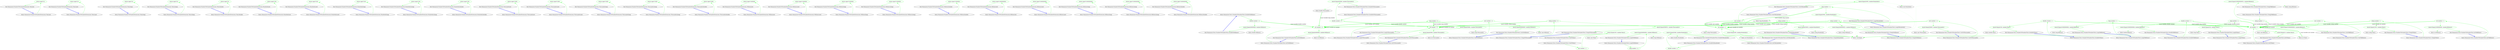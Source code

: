 digraph  {
d1 [label="return input*10;", span="18-18", cluster="Humanizer.NumberToNumberExtensions.Tens(int)", color=green, community=0];
d0 [label="Entry Humanizer.NumberToNumberExtensions.Tens(int)", span="16-16", cluster="Humanizer.NumberToNumberExtensions.Tens(int)"];
d2 [label="Exit Humanizer.NumberToNumberExtensions.Tens(int)", span="16-16", cluster="Humanizer.NumberToNumberExtensions.Tens(int)"];
d4 [label="return input*10;", span="26-26", cluster="Humanizer.NumberToNumberExtensions.Tens(uint)", color=green, community=0];
d3 [label="Entry Humanizer.NumberToNumberExtensions.Tens(uint)", span="24-24", cluster="Humanizer.NumberToNumberExtensions.Tens(uint)"];
d5 [label="Exit Humanizer.NumberToNumberExtensions.Tens(uint)", span="24-24", cluster="Humanizer.NumberToNumberExtensions.Tens(uint)"];
d7 [label="return input*10;", span="34-34", cluster="Humanizer.NumberToNumberExtensions.Tens(long)", color=green, community=0];
d6 [label="Entry Humanizer.NumberToNumberExtensions.Tens(long)", span="32-32", cluster="Humanizer.NumberToNumberExtensions.Tens(long)"];
d8 [label="Exit Humanizer.NumberToNumberExtensions.Tens(long)", span="32-32", cluster="Humanizer.NumberToNumberExtensions.Tens(long)"];
d10 [label="return input*10;", span="42-42", cluster="Humanizer.NumberToNumberExtensions.Tens(ulong)", color=green, community=0];
d9 [label="Entry Humanizer.NumberToNumberExtensions.Tens(ulong)", span="40-40", cluster="Humanizer.NumberToNumberExtensions.Tens(ulong)"];
d11 [label="Exit Humanizer.NumberToNumberExtensions.Tens(ulong)", span="40-40", cluster="Humanizer.NumberToNumberExtensions.Tens(ulong)"];
d13 [label="return input*10;", span="50-50", cluster="Humanizer.NumberToNumberExtensions.Tens(double)", color=green, community=0];
d12 [label="Entry Humanizer.NumberToNumberExtensions.Tens(double)", span="48-48", cluster="Humanizer.NumberToNumberExtensions.Tens(double)"];
d14 [label="Exit Humanizer.NumberToNumberExtensions.Tens(double)", span="48-48", cluster="Humanizer.NumberToNumberExtensions.Tens(double)"];
d16 [label="return input*100;", span="58-58", cluster="Humanizer.NumberToNumberExtensions.Hundreds(int)", color=green, community=0];
d15 [label="Entry Humanizer.NumberToNumberExtensions.Hundreds(int)", span="56-56", cluster="Humanizer.NumberToNumberExtensions.Hundreds(int)"];
d17 [label="Exit Humanizer.NumberToNumberExtensions.Hundreds(int)", span="56-56", cluster="Humanizer.NumberToNumberExtensions.Hundreds(int)"];
d19 [label="return input*100;", span="66-66", cluster="Humanizer.NumberToNumberExtensions.Hundreds(uint)", color=green, community=0];
d18 [label="Entry Humanizer.NumberToNumberExtensions.Hundreds(uint)", span="64-64", cluster="Humanizer.NumberToNumberExtensions.Hundreds(uint)"];
d20 [label="Exit Humanizer.NumberToNumberExtensions.Hundreds(uint)", span="64-64", cluster="Humanizer.NumberToNumberExtensions.Hundreds(uint)"];
d22 [label="return input*100;", span="74-74", cluster="Humanizer.NumberToNumberExtensions.Hundreds(long)", color=green, community=0];
d21 [label="Entry Humanizer.NumberToNumberExtensions.Hundreds(long)", span="72-72", cluster="Humanizer.NumberToNumberExtensions.Hundreds(long)"];
d23 [label="Exit Humanizer.NumberToNumberExtensions.Hundreds(long)", span="72-72", cluster="Humanizer.NumberToNumberExtensions.Hundreds(long)"];
d25 [label="return input*100;", span="82-82", cluster="Humanizer.NumberToNumberExtensions.Hundreds(ulong)", color=green, community=0];
d24 [label="Entry Humanizer.NumberToNumberExtensions.Hundreds(ulong)", span="80-80", cluster="Humanizer.NumberToNumberExtensions.Hundreds(ulong)"];
d26 [label="Exit Humanizer.NumberToNumberExtensions.Hundreds(ulong)", span="80-80", cluster="Humanizer.NumberToNumberExtensions.Hundreds(ulong)"];
d28 [label="return input*100;", span="90-90", cluster="Humanizer.NumberToNumberExtensions.Hundreds(double)", color=green, community=0];
d27 [label="Entry Humanizer.NumberToNumberExtensions.Hundreds(double)", span="88-88", cluster="Humanizer.NumberToNumberExtensions.Hundreds(double)"];
d29 [label="Exit Humanizer.NumberToNumberExtensions.Hundreds(double)", span="88-88", cluster="Humanizer.NumberToNumberExtensions.Hundreds(double)"];
d31 [label="return input*1000;", span="98-98", cluster="Humanizer.NumberToNumberExtensions.Thousands(int)", color=green, community=0];
d30 [label="Entry Humanizer.NumberToNumberExtensions.Thousands(int)", span="96-96", cluster="Humanizer.NumberToNumberExtensions.Thousands(int)"];
d32 [label="Exit Humanizer.NumberToNumberExtensions.Thousands(int)", span="96-96", cluster="Humanizer.NumberToNumberExtensions.Thousands(int)"];
d34 [label="return input*1000;", span="106-106", cluster="Humanizer.NumberToNumberExtensions.Thousands(uint)", color=green, community=0];
d33 [label="Entry Humanizer.NumberToNumberExtensions.Thousands(uint)", span="104-104", cluster="Humanizer.NumberToNumberExtensions.Thousands(uint)"];
d35 [label="Exit Humanizer.NumberToNumberExtensions.Thousands(uint)", span="104-104", cluster="Humanizer.NumberToNumberExtensions.Thousands(uint)"];
d37 [label="return input*1000;", span="114-114", cluster="Humanizer.NumberToNumberExtensions.Thousands(long)", color=green, community=0];
d36 [label="Entry Humanizer.NumberToNumberExtensions.Thousands(long)", span="112-112", cluster="Humanizer.NumberToNumberExtensions.Thousands(long)"];
d38 [label="Exit Humanizer.NumberToNumberExtensions.Thousands(long)", span="112-112", cluster="Humanizer.NumberToNumberExtensions.Thousands(long)"];
d40 [label="return input*1000;", span="122-122", cluster="Humanizer.NumberToNumberExtensions.Thousands(ulong)", color=green, community=0];
d39 [label="Entry Humanizer.NumberToNumberExtensions.Thousands(ulong)", span="120-120", cluster="Humanizer.NumberToNumberExtensions.Thousands(ulong)"];
d41 [label="Exit Humanizer.NumberToNumberExtensions.Thousands(ulong)", span="120-120", cluster="Humanizer.NumberToNumberExtensions.Thousands(ulong)"];
d43 [label="return input*1000;", span="130-130", cluster="Humanizer.NumberToNumberExtensions.Thousands(double)", color=green, community=0];
d42 [label="Entry Humanizer.NumberToNumberExtensions.Thousands(double)", span="128-128", cluster="Humanizer.NumberToNumberExtensions.Thousands(double)"];
d44 [label="Exit Humanizer.NumberToNumberExtensions.Thousands(double)", span="128-128", cluster="Humanizer.NumberToNumberExtensions.Thousands(double)"];
d46 [label="return input*1000000;", span="138-138", cluster="Humanizer.NumberToNumberExtensions.Millions(int)", color=green, community=0];
d45 [label="Entry Humanizer.NumberToNumberExtensions.Millions(int)", span="136-136", cluster="Humanizer.NumberToNumberExtensions.Millions(int)"];
d47 [label="Exit Humanizer.NumberToNumberExtensions.Millions(int)", span="136-136", cluster="Humanizer.NumberToNumberExtensions.Millions(int)"];
d49 [label="return input*1000000;", span="146-146", cluster="Humanizer.NumberToNumberExtensions.Millions(uint)", color=green, community=0];
d48 [label="Entry Humanizer.NumberToNumberExtensions.Millions(uint)", span="144-144", cluster="Humanizer.NumberToNumberExtensions.Millions(uint)"];
d50 [label="Exit Humanizer.NumberToNumberExtensions.Millions(uint)", span="144-144", cluster="Humanizer.NumberToNumberExtensions.Millions(uint)"];
d52 [label="return input*1000000;", span="154-154", cluster="Humanizer.NumberToNumberExtensions.Millions(long)", color=green, community=0];
d51 [label="Entry Humanizer.NumberToNumberExtensions.Millions(long)", span="152-152", cluster="Humanizer.NumberToNumberExtensions.Millions(long)"];
d53 [label="Exit Humanizer.NumberToNumberExtensions.Millions(long)", span="152-152", cluster="Humanizer.NumberToNumberExtensions.Millions(long)"];
d55 [label="return input*1000000;", span="162-162", cluster="Humanizer.NumberToNumberExtensions.Millions(ulong)", color=green, community=0];
d54 [label="Entry Humanizer.NumberToNumberExtensions.Millions(ulong)", span="160-160", cluster="Humanizer.NumberToNumberExtensions.Millions(ulong)"];
d56 [label="Exit Humanizer.NumberToNumberExtensions.Millions(ulong)", span="160-160", cluster="Humanizer.NumberToNumberExtensions.Millions(ulong)"];
d58 [label="return input*1000000;", span="170-170", cluster="Humanizer.NumberToNumberExtensions.Millions(double)", color=green, community=0];
d57 [label="Entry Humanizer.NumberToNumberExtensions.Millions(double)", span="168-168", cluster="Humanizer.NumberToNumberExtensions.Millions(double)"];
d59 [label="Exit Humanizer.NumberToNumberExtensions.Millions(double)", span="168-168", cluster="Humanizer.NumberToNumberExtensions.Millions(double)"];
d61 [label="return input*1000000000;", span="178-178", cluster="Humanizer.NumberToNumberExtensions.Billions(int)", color=green, community=0];
d60 [label="Entry Humanizer.NumberToNumberExtensions.Billions(int)", span="176-176", cluster="Humanizer.NumberToNumberExtensions.Billions(int)"];
d62 [label="Exit Humanizer.NumberToNumberExtensions.Billions(int)", span="176-176", cluster="Humanizer.NumberToNumberExtensions.Billions(int)"];
d64 [label="return input*1000000000;", span="186-186", cluster="Humanizer.NumberToNumberExtensions.Billions(uint)", color=green, community=0];
d63 [label="Entry Humanizer.NumberToNumberExtensions.Billions(uint)", span="184-184", cluster="Humanizer.NumberToNumberExtensions.Billions(uint)"];
d65 [label="Exit Humanizer.NumberToNumberExtensions.Billions(uint)", span="184-184", cluster="Humanizer.NumberToNumberExtensions.Billions(uint)"];
d67 [label="return input*1000000000;", span="194-194", cluster="Humanizer.NumberToNumberExtensions.Billions(long)", color=green, community=0];
d66 [label="Entry Humanizer.NumberToNumberExtensions.Billions(long)", span="192-192", cluster="Humanizer.NumberToNumberExtensions.Billions(long)"];
d68 [label="Exit Humanizer.NumberToNumberExtensions.Billions(long)", span="192-192", cluster="Humanizer.NumberToNumberExtensions.Billions(long)"];
d70 [label="return input*1000000000;", span="202-202", cluster="Humanizer.NumberToNumberExtensions.Billions(ulong)", color=green, community=0];
d69 [label="Entry Humanizer.NumberToNumberExtensions.Billions(ulong)", span="200-200", cluster="Humanizer.NumberToNumberExtensions.Billions(ulong)"];
d71 [label="Exit Humanizer.NumberToNumberExtensions.Billions(ulong)", span="200-200", cluster="Humanizer.NumberToNumberExtensions.Billions(ulong)"];
d73 [label="return input*1000000000;", span="210-210", cluster="Humanizer.NumberToNumberExtensions.Billions(double)", color=green, community=0];
d72 [label="Entry Humanizer.NumberToNumberExtensions.Billions(double)", span="208-208", cluster="Humanizer.NumberToNumberExtensions.Billions(double)"];
d74 [label="Exit Humanizer.NumberToNumberExtensions.Billions(double)", span="208-208", cluster="Humanizer.NumberToNumberExtensions.Billions(double)"];
m0_96 [label="Entry Humanizer.Tests.NumberToNumberTests.DoubleToMillions()", span="140-140", cluster="Humanizer.Tests.NumberToNumberTests.DoubleToMillions()", file="NumberToNumberTests.cs"];
m0_97 [label="double number = 4", span="142-142", cluster="Humanizer.Tests.NumberToNumberTests.DoubleToMillions()", color=green, community=0, file="NumberToNumberTests.cs"];
m0_98 [label="Assert.Equal(4000000d, number.Millions())", span="143-143", cluster="Humanizer.Tests.NumberToNumberTests.DoubleToMillions()", color=green, community=0, file="NumberToNumberTests.cs"];
m0_99 [label="Exit Humanizer.Tests.NumberToNumberTests.DoubleToMillions()", span="140-140", cluster="Humanizer.Tests.NumberToNumberTests.DoubleToMillions()", file="NumberToNumberTests.cs"];
m0_80 [label="Entry int.Millions()", span="136-136", cluster="int.Millions()", file="NumberToNumberTests.cs"];
m0_71 [label="Entry Humanizer.Tests.NumberToNumberTests.DoubleToThousands()", span="105-105", cluster="Humanizer.Tests.NumberToNumberTests.DoubleToThousands()", file="NumberToNumberTests.cs"];
m0_72 [label="double number = 3", span="107-107", cluster="Humanizer.Tests.NumberToNumberTests.DoubleToThousands()", color=green, community=0, file="NumberToNumberTests.cs"];
m0_73 [label="Assert.Equal(3000d, number.Thousands())", span="108-108", cluster="Humanizer.Tests.NumberToNumberTests.DoubleToThousands()", color=green, community=0, file="NumberToNumberTests.cs"];
m0_74 [label="Exit Humanizer.Tests.NumberToNumberTests.DoubleToThousands()", span="105-105", cluster="Humanizer.Tests.NumberToNumberTests.DoubleToThousands()", file="NumberToNumberTests.cs"];
m0_85 [label="Entry uint.Millions()", span="144-144", cluster="uint.Millions()", file="NumberToNumberTests.cs"];
m0_125 [label="Entry double.Billions()", span="208-208", cluster="double.Billions()", file="NumberToNumberTests.cs"];
m0_116 [label="Entry Humanizer.Tests.NumberToNumberTests.UlongToBillions()", span="168-168", cluster="Humanizer.Tests.NumberToNumberTests.UlongToBillions()", file="NumberToNumberTests.cs"];
m0_117 [label="ulong number = 1", span="170-170", cluster="Humanizer.Tests.NumberToNumberTests.UlongToBillions()", color=green, community=0, file="NumberToNumberTests.cs"];
m0_118 [label="Assert.Equal(1000000000UL, number.Billions())", span="171-171", cluster="Humanizer.Tests.NumberToNumberTests.UlongToBillions()", color=green, community=0, file="NumberToNumberTests.cs"];
m0_119 [label="Exit Humanizer.Tests.NumberToNumberTests.UlongToBillions()", span="168-168", cluster="Humanizer.Tests.NumberToNumberTests.UlongToBillions()", file="NumberToNumberTests.cs"];
m0_31 [label="Entry Humanizer.Tests.NumberToNumberTests.UintToHundreds()", span="49-49", cluster="Humanizer.Tests.NumberToNumberTests.UintToHundreds()", file="NumberToNumberTests.cs"];
m0_32 [label="uint number = 2", span="51-51", cluster="Humanizer.Tests.NumberToNumberTests.UintToHundreds()", color=green, community=0, file="NumberToNumberTests.cs"];
m0_33 [label="Assert.Equal(200U, number.Hundreds())", span="52-52", cluster="Humanizer.Tests.NumberToNumberTests.UintToHundreds()", color=green, community=0, file="NumberToNumberTests.cs"];
m0_34 [label="Exit Humanizer.Tests.NumberToNumberTests.UintToHundreds()", span="49-49", cluster="Humanizer.Tests.NumberToNumberTests.UintToHundreds()", file="NumberToNumberTests.cs"];
m0_45 [label="Entry ulong.Hundreds()", span="80-80", cluster="ulong.Hundreds()", file="NumberToNumberTests.cs"];
m0_5 [label="Entry Unk.Equal", span="", cluster="Unk.Equal", file="NumberToNumberTests.cs"];
m0_60 [label="Entry uint.Thousands()", span="104-104", cluster="uint.Thousands()", file="NumberToNumberTests.cs"];
m0_6 [label="Entry Humanizer.Tests.NumberToNumberTests.UintToTens()", span="14-14", cluster="Humanizer.Tests.NumberToNumberTests.UintToTens()", file="NumberToNumberTests.cs"];
m0_7 [label="uint number = 1", span="16-16", cluster="Humanizer.Tests.NumberToNumberTests.UintToTens()", color=green, community=0, file="NumberToNumberTests.cs"];
m0_8 [label="Assert.Equal(10U, number.Tens())", span="17-17", cluster="Humanizer.Tests.NumberToNumberTests.UintToTens()", color=green, community=0, file="NumberToNumberTests.cs"];
m0_9 [label="Exit Humanizer.Tests.NumberToNumberTests.UintToTens()", span="14-14", cluster="Humanizer.Tests.NumberToNumberTests.UintToTens()", file="NumberToNumberTests.cs"];
m0_110 [label="Entry uint.Billions()", span="184-184", cluster="uint.Billions()", file="NumberToNumberTests.cs"];
m0_120 [label="Entry ulong.Billions()", span="200-200", cluster="ulong.Billions()", file="NumberToNumberTests.cs"];
m0_41 [label="Entry Humanizer.Tests.NumberToNumberTests.UlongToHundreds()", span="63-63", cluster="Humanizer.Tests.NumberToNumberTests.UlongToHundreds()", file="NumberToNumberTests.cs"];
m0_42 [label="ulong number = 2", span="65-65", cluster="Humanizer.Tests.NumberToNumberTests.UlongToHundreds()", color=green, community=0, file="NumberToNumberTests.cs"];
m0_43 [label="Assert.Equal(200UL, number.Hundreds())", span="66-66", cluster="Humanizer.Tests.NumberToNumberTests.UlongToHundreds()", color=green, community=0, file="NumberToNumberTests.cs"];
m0_44 [label="Exit Humanizer.Tests.NumberToNumberTests.UlongToHundreds()", span="63-63", cluster="Humanizer.Tests.NumberToNumberTests.UlongToHundreds()", file="NumberToNumberTests.cs"];
m0_21 [label="Entry Humanizer.Tests.NumberToNumberTests.DoubleToTens()", span="35-35", cluster="Humanizer.Tests.NumberToNumberTests.DoubleToTens()", file="NumberToNumberTests.cs"];
m0_22 [label="double number = 1", span="37-37", cluster="Humanizer.Tests.NumberToNumberTests.DoubleToTens()", color=green, community=0, file="NumberToNumberTests.cs"];
m0_23 [label="Assert.Equal(10d, number.Tens())", span="38-38", cluster="Humanizer.Tests.NumberToNumberTests.DoubleToTens()", color=green, community=0, file="NumberToNumberTests.cs"];
m0_24 [label="Exit Humanizer.Tests.NumberToNumberTests.DoubleToTens()", span="35-35", cluster="Humanizer.Tests.NumberToNumberTests.DoubleToTens()", file="NumberToNumberTests.cs"];
m0_50 [label="Entry double.Hundreds()", span="88-88", cluster="double.Hundreds()", file="NumberToNumberTests.cs"];
m0_35 [label="Entry uint.Hundreds()", span="64-64", cluster="uint.Hundreds()", file="NumberToNumberTests.cs"];
m0_111 [label="Entry Humanizer.Tests.NumberToNumberTests.LongToBillions()", span="161-161", cluster="Humanizer.Tests.NumberToNumberTests.LongToBillions()", file="NumberToNumberTests.cs"];
m0_112 [label="long number = 1", span="163-163", cluster="Humanizer.Tests.NumberToNumberTests.LongToBillions()", color=green, community=0, file="NumberToNumberTests.cs"];
m0_113 [label="Assert.Equal(1000000000L, number.Billions())", span="164-164", cluster="Humanizer.Tests.NumberToNumberTests.LongToBillions()", color=green, community=0, file="NumberToNumberTests.cs"];
m0_114 [label="Exit Humanizer.Tests.NumberToNumberTests.LongToBillions()", span="161-161", cluster="Humanizer.Tests.NumberToNumberTests.LongToBillions()", file="NumberToNumberTests.cs"];
m0_121 [label="Entry Humanizer.Tests.NumberToNumberTests.DoubleToBillions()", span="175-175", cluster="Humanizer.Tests.NumberToNumberTests.DoubleToBillions()", file="NumberToNumberTests.cs"];
m0_122 [label="double number = 1", span="177-177", cluster="Humanizer.Tests.NumberToNumberTests.DoubleToBillions()", color=green, community=0, file="NumberToNumberTests.cs"];
m0_123 [label="Assert.Equal(1000000000d, number.Billions())", span="178-178", cluster="Humanizer.Tests.NumberToNumberTests.DoubleToBillions()", color=green, community=0, file="NumberToNumberTests.cs"];
m0_124 [label="Exit Humanizer.Tests.NumberToNumberTests.DoubleToBillions()", span="175-175", cluster="Humanizer.Tests.NumberToNumberTests.DoubleToBillions()", file="NumberToNumberTests.cs"];
m0_61 [label="Entry Humanizer.Tests.NumberToNumberTests.LongToThousands()", span="91-91", cluster="Humanizer.Tests.NumberToNumberTests.LongToThousands()", file="NumberToNumberTests.cs"];
m0_62 [label="long number = 3", span="93-93", cluster="Humanizer.Tests.NumberToNumberTests.LongToThousands()", color=green, community=0, file="NumberToNumberTests.cs"];
m0_63 [label="Assert.Equal(3000L, number.Thousands())", span="94-94", cluster="Humanizer.Tests.NumberToNumberTests.LongToThousands()", color=green, community=0, file="NumberToNumberTests.cs"];
m0_64 [label="Exit Humanizer.Tests.NumberToNumberTests.LongToThousands()", span="91-91", cluster="Humanizer.Tests.NumberToNumberTests.LongToThousands()", file="NumberToNumberTests.cs"];
m0_55 [label="Entry int.Thousands()", span="96-96", cluster="int.Thousands()", file="NumberToNumberTests.cs"];
m0_20 [label="Entry ulong.Tens()", span="40-40", cluster="ulong.Tens()", file="NumberToNumberTests.cs"];
m0_81 [label="Entry Humanizer.Tests.NumberToNumberTests.UintToMillions()", span="119-119", cluster="Humanizer.Tests.NumberToNumberTests.UintToMillions()", file="NumberToNumberTests.cs"];
m0_82 [label="uint number = 4", span="121-121", cluster="Humanizer.Tests.NumberToNumberTests.UintToMillions()", color=green, community=0, file="NumberToNumberTests.cs"];
m0_83 [label="Assert.Equal(4000000U, number.Millions())", span="122-122", cluster="Humanizer.Tests.NumberToNumberTests.UintToMillions()", color=green, community=0, file="NumberToNumberTests.cs"];
m0_84 [label="Exit Humanizer.Tests.NumberToNumberTests.UintToMillions()", span="119-119", cluster="Humanizer.Tests.NumberToNumberTests.UintToMillions()", file="NumberToNumberTests.cs"];
m0_115 [label="Entry long.Billions()", span="192-192", cluster="long.Billions()", file="NumberToNumberTests.cs"];
m0_76 [label="Entry Humanizer.Tests.NumberToNumberTests.IntToMillions()", span="112-112", cluster="Humanizer.Tests.NumberToNumberTests.IntToMillions()", file="NumberToNumberTests.cs"];
m0_77 [label="int number = 4", span="114-114", cluster="Humanizer.Tests.NumberToNumberTests.IntToMillions()", color=green, community=0, file="NumberToNumberTests.cs"];
m0_78 [label="Assert.Equal(4000000, number.Millions())", span="115-115", cluster="Humanizer.Tests.NumberToNumberTests.IntToMillions()", color=green, community=0, file="NumberToNumberTests.cs"];
m0_79 [label="Exit Humanizer.Tests.NumberToNumberTests.IntToMillions()", span="112-112", cluster="Humanizer.Tests.NumberToNumberTests.IntToMillions()", file="NumberToNumberTests.cs"];
m0_66 [label="Entry Humanizer.Tests.NumberToNumberTests.UlongToThousands()", span="98-98", cluster="Humanizer.Tests.NumberToNumberTests.UlongToThousands()", file="NumberToNumberTests.cs"];
m0_67 [label="ulong number = 3", span="100-100", cluster="Humanizer.Tests.NumberToNumberTests.UlongToThousands()", color=green, community=0, file="NumberToNumberTests.cs"];
m0_68 [label="Assert.Equal(3000UL, number.Thousands())", span="101-101", cluster="Humanizer.Tests.NumberToNumberTests.UlongToThousands()", color=green, community=0, file="NumberToNumberTests.cs"];
m0_69 [label="Exit Humanizer.Tests.NumberToNumberTests.UlongToThousands()", span="98-98", cluster="Humanizer.Tests.NumberToNumberTests.UlongToThousands()", file="NumberToNumberTests.cs"];
m0_25 [label="Entry double.Tens()", span="48-48", cluster="double.Tens()", file="NumberToNumberTests.cs"];
m0_30 [label="Entry int.Hundreds()", span="56-56", cluster="int.Hundreds()", file="NumberToNumberTests.cs"];
m0_86 [label="Entry Humanizer.Tests.NumberToNumberTests.LongToMillions()", span="126-126", cluster="Humanizer.Tests.NumberToNumberTests.LongToMillions()", file="NumberToNumberTests.cs"];
m0_87 [label="long number = 4", span="128-128", cluster="Humanizer.Tests.NumberToNumberTests.LongToMillions()", color=green, community=0, file="NumberToNumberTests.cs"];
m0_88 [label="Assert.Equal(4000000L, number.Millions())", span="129-129", cluster="Humanizer.Tests.NumberToNumberTests.LongToMillions()", color=green, community=0, file="NumberToNumberTests.cs"];
m0_89 [label="Exit Humanizer.Tests.NumberToNumberTests.LongToMillions()", span="126-126", cluster="Humanizer.Tests.NumberToNumberTests.LongToMillions()", file="NumberToNumberTests.cs"];
m0_4 [label="Entry int.Tens()", span="16-16", cluster="int.Tens()", file="NumberToNumberTests.cs"];
m0_51 [label="Entry Humanizer.Tests.NumberToNumberTests.IntToThousands()", span="77-77", cluster="Humanizer.Tests.NumberToNumberTests.IntToThousands()", file="NumberToNumberTests.cs"];
m0_52 [label="int number = 3", span="79-79", cluster="Humanizer.Tests.NumberToNumberTests.IntToThousands()", color=green, community=0, file="NumberToNumberTests.cs"];
m0_53 [label="Assert.Equal(3000, number.Thousands())", span="80-80", cluster="Humanizer.Tests.NumberToNumberTests.IntToThousands()", color=green, community=0, file="NumberToNumberTests.cs"];
m0_54 [label="Exit Humanizer.Tests.NumberToNumberTests.IntToThousands()", span="77-77", cluster="Humanizer.Tests.NumberToNumberTests.IntToThousands()", file="NumberToNumberTests.cs"];
m0_90 [label="Entry long.Millions()", span="152-152", cluster="long.Millions()", file="NumberToNumberTests.cs"];
m0_105 [label="Entry int.Billions()", span="176-176", cluster="int.Billions()", file="NumberToNumberTests.cs"];
m0_11 [label="Entry Humanizer.Tests.NumberToNumberTests.LongToTens()", span="21-21", cluster="Humanizer.Tests.NumberToNumberTests.LongToTens()", file="NumberToNumberTests.cs"];
m0_12 [label="long number = 1", span="23-23", cluster="Humanizer.Tests.NumberToNumberTests.LongToTens()", color=green, community=0, file="NumberToNumberTests.cs"];
m0_13 [label="Assert.Equal(10L, number.Tens())", span="24-24", cluster="Humanizer.Tests.NumberToNumberTests.LongToTens()", color=green, community=0, file="NumberToNumberTests.cs"];
m0_14 [label="Exit Humanizer.Tests.NumberToNumberTests.LongToTens()", span="21-21", cluster="Humanizer.Tests.NumberToNumberTests.LongToTens()", file="NumberToNumberTests.cs"];
m0_75 [label="Entry double.Thousands()", span="128-128", cluster="double.Thousands()", file="NumberToNumberTests.cs"];
m0_15 [label="Entry long.Tens()", span="32-32", cluster="long.Tens()", file="NumberToNumberTests.cs"];
m0_106 [label="Entry Humanizer.Tests.NumberToNumberTests.UintToBillions()", span="154-154", cluster="Humanizer.Tests.NumberToNumberTests.UintToBillions()", file="NumberToNumberTests.cs"];
m0_107 [label="uint number = 1", span="156-156", cluster="Humanizer.Tests.NumberToNumberTests.UintToBillions()", color=green, community=0, file="NumberToNumberTests.cs"];
m0_108 [label="Assert.Equal(1000000000U, number.Billions())", span="157-157", cluster="Humanizer.Tests.NumberToNumberTests.UintToBillions()", color=green, community=0, file="NumberToNumberTests.cs"];
m0_109 [label="Exit Humanizer.Tests.NumberToNumberTests.UintToBillions()", span="154-154", cluster="Humanizer.Tests.NumberToNumberTests.UintToBillions()", file="NumberToNumberTests.cs"];
m0_65 [label="Entry long.Thousands()", span="112-112", cluster="long.Thousands()", file="NumberToNumberTests.cs"];
m0_95 [label="Entry ulong.Millions()", span="160-160", cluster="ulong.Millions()", file="NumberToNumberTests.cs"];
m0_26 [label="Entry Humanizer.Tests.NumberToNumberTests.IntToHundreds()", span="42-42", cluster="Humanizer.Tests.NumberToNumberTests.IntToHundreds()", file="NumberToNumberTests.cs"];
m0_27 [label="int number = 2", span="44-44", cluster="Humanizer.Tests.NumberToNumberTests.IntToHundreds()", color=green, community=0, file="NumberToNumberTests.cs"];
m0_28 [label="Assert.Equal(200, number.Hundreds())", span="45-45", cluster="Humanizer.Tests.NumberToNumberTests.IntToHundreds()", color=green, community=0, file="NumberToNumberTests.cs"];
m0_29 [label="Exit Humanizer.Tests.NumberToNumberTests.IntToHundreds()", span="42-42", cluster="Humanizer.Tests.NumberToNumberTests.IntToHundreds()", file="NumberToNumberTests.cs"];
m0_46 [label="Entry Humanizer.Tests.NumberToNumberTests.DoubleToHundreds()", span="70-70", cluster="Humanizer.Tests.NumberToNumberTests.DoubleToHundreds()", file="NumberToNumberTests.cs"];
m0_47 [label="double number = 2", span="72-72", cluster="Humanizer.Tests.NumberToNumberTests.DoubleToHundreds()", color=green, community=0, file="NumberToNumberTests.cs"];
m0_48 [label="Assert.Equal(200d, number.Hundreds())", span="73-73", cluster="Humanizer.Tests.NumberToNumberTests.DoubleToHundreds()", color=green, community=0, file="NumberToNumberTests.cs"];
m0_49 [label="Exit Humanizer.Tests.NumberToNumberTests.DoubleToHundreds()", span="70-70", cluster="Humanizer.Tests.NumberToNumberTests.DoubleToHundreds()", file="NumberToNumberTests.cs"];
m0_16 [label="Entry Humanizer.Tests.NumberToNumberTests.UlongToTens()", span="28-28", cluster="Humanizer.Tests.NumberToNumberTests.UlongToTens()", file="NumberToNumberTests.cs"];
m0_17 [label="ulong number = 1", span="30-30", cluster="Humanizer.Tests.NumberToNumberTests.UlongToTens()", color=green, community=0, file="NumberToNumberTests.cs"];
m0_18 [label="Assert.Equal(10UL, number.Tens())", span="31-31", cluster="Humanizer.Tests.NumberToNumberTests.UlongToTens()", color=green, community=0, file="NumberToNumberTests.cs"];
m0_19 [label="Exit Humanizer.Tests.NumberToNumberTests.UlongToTens()", span="28-28", cluster="Humanizer.Tests.NumberToNumberTests.UlongToTens()", file="NumberToNumberTests.cs"];
m0_36 [label="Entry Humanizer.Tests.NumberToNumberTests.LongToHundreds()", span="56-56", cluster="Humanizer.Tests.NumberToNumberTests.LongToHundreds()", file="NumberToNumberTests.cs"];
m0_37 [label="long number = 2", span="58-58", cluster="Humanizer.Tests.NumberToNumberTests.LongToHundreds()", color=green, community=0, file="NumberToNumberTests.cs"];
m0_38 [label="Assert.Equal(200L, number.Hundreds())", span="59-59", cluster="Humanizer.Tests.NumberToNumberTests.LongToHundreds()", color=green, community=0, file="NumberToNumberTests.cs"];
m0_39 [label="Exit Humanizer.Tests.NumberToNumberTests.LongToHundreds()", span="56-56", cluster="Humanizer.Tests.NumberToNumberTests.LongToHundreds()", file="NumberToNumberTests.cs"];
m0_40 [label="Entry long.Hundreds()", span="72-72", cluster="long.Hundreds()", file="NumberToNumberTests.cs"];
m0_91 [label="Entry Humanizer.Tests.NumberToNumberTests.UlongToMillions()", span="133-133", cluster="Humanizer.Tests.NumberToNumberTests.UlongToMillions()", file="NumberToNumberTests.cs"];
m0_92 [label="ulong number = 4", span="135-135", cluster="Humanizer.Tests.NumberToNumberTests.UlongToMillions()", color=green, community=0, file="NumberToNumberTests.cs"];
m0_93 [label="Assert.Equal(4000000UL, number.Millions())", span="136-136", cluster="Humanizer.Tests.NumberToNumberTests.UlongToMillions()", color=green, community=0, file="NumberToNumberTests.cs"];
m0_94 [label="Exit Humanizer.Tests.NumberToNumberTests.UlongToMillions()", span="133-133", cluster="Humanizer.Tests.NumberToNumberTests.UlongToMillions()", file="NumberToNumberTests.cs"];
m0_70 [label="Entry ulong.Thousands()", span="120-120", cluster="ulong.Thousands()", file="NumberToNumberTests.cs"];
m0_100 [label="Entry double.Millions()", span="168-168", cluster="double.Millions()", file="NumberToNumberTests.cs"];
m0_101 [label="Entry Humanizer.Tests.NumberToNumberTests.IntToBillions()", span="147-147", cluster="Humanizer.Tests.NumberToNumberTests.IntToBillions()", file="NumberToNumberTests.cs"];
m0_102 [label="int number = 1", span="149-149", cluster="Humanizer.Tests.NumberToNumberTests.IntToBillions()", color=green, community=0, file="NumberToNumberTests.cs"];
m0_103 [label="Assert.Equal(1000000000, number.Billions())", span="150-150", cluster="Humanizer.Tests.NumberToNumberTests.IntToBillions()", color=green, community=0, file="NumberToNumberTests.cs"];
m0_104 [label="Exit Humanizer.Tests.NumberToNumberTests.IntToBillions()", span="147-147", cluster="Humanizer.Tests.NumberToNumberTests.IntToBillions()", file="NumberToNumberTests.cs"];
m0_0 [label="Entry Humanizer.Tests.NumberToNumberTests.IntToTens()", span="7-7", cluster="Humanizer.Tests.NumberToNumberTests.IntToTens()", file="NumberToNumberTests.cs"];
m0_1 [label="int number = 1", span="9-9", cluster="Humanizer.Tests.NumberToNumberTests.IntToTens()", color=green, community=0, file="NumberToNumberTests.cs"];
m0_2 [label="Assert.Equal(10, number.Tens())", span="10-10", cluster="Humanizer.Tests.NumberToNumberTests.IntToTens()", color=green, community=0, file="NumberToNumberTests.cs"];
m0_3 [label="Exit Humanizer.Tests.NumberToNumberTests.IntToTens()", span="7-7", cluster="Humanizer.Tests.NumberToNumberTests.IntToTens()", file="NumberToNumberTests.cs"];
m0_56 [label="Entry Humanizer.Tests.NumberToNumberTests.UintToThousands()", span="84-84", cluster="Humanizer.Tests.NumberToNumberTests.UintToThousands()", file="NumberToNumberTests.cs"];
m0_57 [label="uint number = 3", span="86-86", cluster="Humanizer.Tests.NumberToNumberTests.UintToThousands()", color=green, community=0, file="NumberToNumberTests.cs"];
m0_58 [label="Assert.Equal(3000U, number.Thousands())", span="87-87", cluster="Humanizer.Tests.NumberToNumberTests.UintToThousands()", color=green, community=0, file="NumberToNumberTests.cs"];
m0_59 [label="Exit Humanizer.Tests.NumberToNumberTests.UintToThousands()", span="84-84", cluster="Humanizer.Tests.NumberToNumberTests.UintToThousands()", file="NumberToNumberTests.cs"];
m0_10 [label="Entry uint.Tens()", span="24-24", cluster="uint.Tens()", file="NumberToNumberTests.cs"];
d1 -> d2  [key=0, style=solid, color=green];
d0 -> d1  [key=0, style=solid, color=green];
d2 -> d0  [key=0, style=bold, color=blue];
d4 -> d5  [key=0, style=solid, color=green];
d3 -> d4  [key=0, style=solid, color=green];
d5 -> d3  [key=0, style=bold, color=blue];
d7 -> d8  [key=0, style=solid, color=green];
d6 -> d7  [key=0, style=solid, color=green];
d8 -> d6  [key=0, style=bold, color=blue];
d10 -> d11  [key=0, style=solid, color=green];
d9 -> d10  [key=0, style=solid, color=green];
d11 -> d9  [key=0, style=bold, color=blue];
d13 -> d14  [key=0, style=solid, color=green];
d12 -> d13  [key=0, style=solid, color=green];
d14 -> d12  [key=0, style=bold, color=blue];
d16 -> d17  [key=0, style=solid, color=green];
d15 -> d16  [key=0, style=solid, color=green];
d17 -> d15  [key=0, style=bold, color=blue];
d19 -> d20  [key=0, style=solid, color=green];
d18 -> d19  [key=0, style=solid, color=green];
d20 -> d18  [key=0, style=bold, color=blue];
d22 -> d23  [key=0, style=solid, color=green];
d21 -> d22  [key=0, style=solid, color=green];
d23 -> d21  [key=0, style=bold, color=blue];
d25 -> d26  [key=0, style=solid, color=green];
d24 -> d25  [key=0, style=solid, color=green];
d26 -> d24  [key=0, style=bold, color=blue];
d28 -> d29  [key=0, style=solid, color=green];
d27 -> d28  [key=0, style=solid, color=green];
d29 -> d27  [key=0, style=bold, color=blue];
d31 -> d32  [key=0, style=solid, color=green];
d30 -> d31  [key=0, style=solid, color=green];
d32 -> d30  [key=0, style=bold, color=blue];
d34 -> d35  [key=0, style=solid, color=green];
d33 -> d34  [key=0, style=solid, color=green];
d35 -> d33  [key=0, style=bold, color=blue];
d37 -> d38  [key=0, style=solid, color=green];
d36 -> d37  [key=0, style=solid, color=green];
d38 -> d36  [key=0, style=bold, color=blue];
d40 -> d41  [key=0, style=solid, color=green];
d39 -> d40  [key=0, style=solid, color=green];
d41 -> d39  [key=0, style=bold, color=blue];
d43 -> d44  [key=0, style=solid, color=green];
d42 -> d43  [key=0, style=solid, color=green];
d44 -> d42  [key=0, style=bold, color=blue];
d46 -> d47  [key=0, style=solid, color=green];
d45 -> d46  [key=0, style=solid, color=green];
d47 -> d45  [key=0, style=bold, color=blue];
d49 -> d50  [key=0, style=solid, color=green];
d48 -> d49  [key=0, style=solid, color=green];
d50 -> d48  [key=0, style=bold, color=blue];
d52 -> d53  [key=0, style=solid, color=green];
d51 -> d52  [key=0, style=solid, color=green];
d53 -> d51  [key=0, style=bold, color=blue];
d55 -> d56  [key=0, style=solid, color=green];
d54 -> d55  [key=0, style=solid, color=green];
d56 -> d54  [key=0, style=bold, color=blue];
d58 -> d59  [key=0, style=solid, color=green];
d57 -> d58  [key=0, style=solid, color=green];
d59 -> d57  [key=0, style=bold, color=blue];
d61 -> d62  [key=0, style=solid, color=green];
d60 -> d61  [key=0, style=solid, color=green];
d62 -> d60  [key=0, style=bold, color=blue];
d64 -> d65  [key=0, style=solid, color=green];
d63 -> d64  [key=0, style=solid, color=green];
d65 -> d63  [key=0, style=bold, color=blue];
d67 -> d68  [key=0, style=solid, color=green];
d66 -> d67  [key=0, style=solid, color=green];
d68 -> d66  [key=0, style=bold, color=blue];
d70 -> d71  [key=0, style=solid, color=green];
d69 -> d70  [key=0, style=solid, color=green];
d71 -> d69  [key=0, style=bold, color=blue];
d73 -> d74  [key=0, style=solid, color=green];
d72 -> d73  [key=0, style=solid, color=green];
d74 -> d72  [key=0, style=bold, color=blue];
m0_96 -> m0_97  [key=0, style=solid, color=green];
m0_97 -> m0_77  [key=3, color=green, style=bold, label="Local variable double number"];
m0_97 -> m0_98  [key=0, style=solid, color=green];
m0_98 -> m0_99  [key=0, style=solid, color=green];
m0_98 -> m0_100  [key=2, style=dotted, color=green];
m0_98 -> m0_5  [key=2, style=dotted, color=green];
m0_99 -> m0_96  [key=0, style=bold, color=blue];
m0_71 -> m0_72  [key=0, style=solid, color=green];
m0_72 -> m0_52  [key=3, color=green, style=bold, label="Local variable double number"];
m0_72 -> m0_73  [key=0, style=solid, color=green];
m0_73 -> m0_74  [key=0, style=solid, color=green];
m0_73 -> m0_75  [key=2, style=dotted, color=green];
m0_73 -> m0_5  [key=2, style=dotted, color=green];
m0_74 -> m0_71  [key=0, style=bold, color=blue];
m0_116 -> m0_117  [key=0, style=solid, color=green];
m0_117 -> m0_1  [key=3, color=green, style=bold, label="Local variable ulong number"];
m0_117 -> m0_118  [key=0, style=solid, color=green];
m0_118 -> m0_119  [key=0, style=solid, color=green];
m0_118 -> m0_120  [key=2, style=dotted, color=green];
m0_118 -> m0_5  [key=2, style=dotted, color=green];
m0_119 -> m0_116  [key=0, style=bold, color=blue];
m0_31 -> m0_32  [key=0, style=solid, color=green];
m0_32 -> m0_27  [key=3, color=green, style=bold, label="Local variable uint number"];
m0_32 -> m0_33  [key=0, style=solid, color=green];
m0_33 -> m0_34  [key=0, style=solid, color=green];
m0_33 -> m0_35  [key=2, style=dotted, color=green];
m0_33 -> m0_5  [key=2, style=dotted, color=green];
m0_34 -> m0_31  [key=0, style=bold, color=blue];
m0_6 -> m0_7  [key=0, style=solid, color=green];
m0_7 -> m0_8  [key=0, style=solid, color=green];
m0_8 -> m0_9  [key=0, style=solid, color=green];
m0_8 -> m0_10  [key=2, style=dotted, color=green];
m0_8 -> m0_5  [key=2, style=dotted, color=green];
m0_9 -> m0_6  [key=0, style=bold, color=blue];
m0_41 -> m0_42  [key=0, style=solid, color=green];
m0_42 -> m0_27  [key=3, color=green, style=bold, label="Local variable ulong number"];
m0_42 -> m0_43  [key=0, style=solid, color=green];
m0_43 -> m0_44  [key=0, style=solid, color=green];
m0_43 -> m0_45  [key=2, style=dotted, color=green];
m0_43 -> m0_5  [key=2, style=dotted, color=green];
m0_44 -> m0_41  [key=0, style=bold, color=blue];
m0_21 -> m0_22  [key=0, style=solid, color=green];
m0_22 -> m0_1  [key=3, color=green, style=bold, label="Local variable double number"];
m0_22 -> m0_23  [key=0, style=solid, color=green];
m0_23 -> m0_24  [key=0, style=solid, color=green];
m0_23 -> m0_25  [key=2, style=dotted, color=green];
m0_23 -> m0_5  [key=2, style=dotted, color=green];
m0_24 -> m0_21  [key=0, style=bold, color=blue];
m0_111 -> m0_112  [key=0, style=solid, color=green];
m0_112 -> m0_1  [key=3, color=green, style=bold, label="Local variable long number"];
m0_112 -> m0_113  [key=0, style=solid, color=green];
m0_113 -> m0_114  [key=0, style=solid, color=green];
m0_113 -> m0_115  [key=2, style=dotted, color=green];
m0_113 -> m0_5  [key=2, style=dotted, color=green];
m0_114 -> m0_111  [key=0, style=bold, color=blue];
m0_121 -> m0_122  [key=0, style=solid, color=green];
m0_122 -> m0_1  [key=3, color=green, style=bold, label="Local variable double number"];
m0_122 -> m0_123  [key=0, style=solid, color=green];
m0_123 -> m0_124  [key=0, style=solid, color=green];
m0_123 -> m0_125  [key=2, style=dotted, color=green];
m0_123 -> m0_5  [key=2, style=dotted, color=green];
m0_124 -> m0_121  [key=0, style=bold, color=blue];
m0_61 -> m0_62  [key=0, style=solid, color=green];
m0_62 -> m0_52  [key=3, color=green, style=bold, label="Local variable long number"];
m0_62 -> m0_63  [key=0, style=solid, color=green];
m0_63 -> m0_64  [key=0, style=solid, color=green];
m0_63 -> m0_65  [key=2, style=dotted, color=green];
m0_63 -> m0_5  [key=2, style=dotted, color=green];
m0_64 -> m0_61  [key=0, style=bold, color=blue];
m0_81 -> m0_82  [key=0, style=solid, color=green];
m0_82 -> m0_77  [key=3, color=green, style=bold, label="Local variable uint number"];
m0_82 -> m0_83  [key=0, style=solid, color=green];
m0_83 -> m0_84  [key=0, style=solid, color=green];
m0_83 -> m0_85  [key=2, style=dotted, color=green];
m0_83 -> m0_5  [key=2, style=dotted, color=green];
m0_84 -> m0_81  [key=0, style=bold, color=blue];
m0_76 -> m0_77  [key=0, style=solid, color=green];
m0_77 -> m0_77  [key=3, color=green, style=bold, label="Local variable int number"];
m0_77 -> m0_78  [key=0, style=solid, color=green];
m0_78 -> m0_79  [key=0, style=solid, color=green];
m0_78 -> m0_80  [key=2, style=dotted, color=green];
m0_78 -> m0_5  [key=2, style=dotted, color=green];
m0_79 -> m0_76  [key=0, style=bold, color=blue];
m0_66 -> m0_67  [key=0, style=solid, color=green];
m0_67 -> m0_52  [key=3, color=green, style=bold, label="Local variable ulong number"];
m0_67 -> m0_68  [key=0, style=solid, color=green];
m0_68 -> m0_69  [key=0, style=solid, color=green];
m0_68 -> m0_70  [key=2, style=dotted, color=green];
m0_68 -> m0_5  [key=2, style=dotted, color=green];
m0_69 -> m0_66  [key=0, style=bold, color=blue];
m0_86 -> m0_87  [key=0, style=solid, color=green];
m0_87 -> m0_88  [key=0, style=solid, color=green];
m0_88 -> m0_89  [key=0, style=solid, color=green];
m0_88 -> m0_90  [key=2, style=dotted, color=green];
m0_88 -> m0_5  [key=2, style=dotted, color=green];
m0_89 -> m0_86  [key=0, style=bold, color=blue];
m0_4 -> m0_1  [key=3, color=green, style=bold, label="Local variable uint number"];
m0_51 -> m0_52  [key=0, style=solid, color=green];
m0_52 -> m0_52  [key=3, color=green, style=bold, label="Local variable int number"];
m0_52 -> m0_53  [key=0, style=solid, color=green];
m0_53 -> m0_54  [key=0, style=solid, color=green];
m0_53 -> m0_55  [key=2, style=dotted, color=green];
m0_53 -> m0_5  [key=2, style=dotted, color=green];
m0_54 -> m0_51  [key=0, style=bold, color=blue];
m0_11 -> m0_12  [key=0, style=solid, color=green];
m0_12 -> m0_1  [key=3, color=green, style=bold, label="Local variable long number"];
m0_12 -> m0_13  [key=0, style=solid, color=green];
m0_13 -> m0_14  [key=0, style=solid, color=green];
m0_13 -> m0_15  [key=2, style=dotted, color=green];
m0_13 -> m0_5  [key=2, style=dotted, color=green];
m0_14 -> m0_11  [key=0, style=bold, color=blue];
m0_75 -> m0_77  [key=3, color=green, style=bold, label="Local variable long number"];
m0_106 -> m0_107  [key=0, style=solid, color=green];
m0_107 -> m0_1  [key=3, color=green, style=bold, label="Local variable uint number"];
m0_107 -> m0_108  [key=0, style=solid, color=green];
m0_108 -> m0_109  [key=0, style=solid, color=green];
m0_108 -> m0_110  [key=2, style=dotted, color=green];
m0_108 -> m0_5  [key=2, style=dotted, color=green];
m0_109 -> m0_106  [key=0, style=bold, color=blue];
m0_26 -> m0_27  [key=0, style=solid, color=green];
m0_27 -> m0_27  [key=3, color=green, style=bold, label="Local variable int number"];
m0_27 -> m0_28  [key=0, style=solid, color=green];
m0_28 -> m0_29  [key=0, style=solid, color=green];
m0_28 -> m0_30  [key=2, style=dotted, color=green];
m0_28 -> m0_5  [key=2, style=dotted, color=green];
m0_29 -> m0_26  [key=0, style=bold, color=blue];
m0_46 -> m0_47  [key=0, style=solid, color=green];
m0_47 -> m0_48  [key=0, style=solid, color=green];
m0_48 -> m0_49  [key=0, style=solid, color=green];
m0_48 -> m0_50  [key=2, style=dotted, color=green];
m0_48 -> m0_5  [key=2, style=dotted, color=green];
m0_49 -> m0_46  [key=0, style=bold, color=blue];
m0_16 -> m0_17  [key=0, style=solid, color=green];
m0_17 -> m0_1  [key=3, color=green, style=bold, label="Local variable ulong number"];
m0_17 -> m0_18  [key=0, style=solid, color=green];
m0_18 -> m0_19  [key=0, style=solid, color=green];
m0_18 -> m0_20  [key=2, style=dotted, color=green];
m0_18 -> m0_5  [key=2, style=dotted, color=green];
m0_19 -> m0_16  [key=0, style=bold, color=blue];
m0_36 -> m0_37  [key=0, style=solid, color=green];
m0_37 -> m0_27  [key=3, color=green, style=bold, label="Local variable long number"];
m0_37 -> m0_38  [key=0, style=solid, color=green];
m0_38 -> m0_39  [key=0, style=solid, color=green];
m0_38 -> m0_40  [key=2, style=dotted, color=green];
m0_38 -> m0_5  [key=2, style=dotted, color=green];
m0_39 -> m0_36  [key=0, style=bold, color=blue];
m0_40 -> m0_27  [key=3, color=green, style=bold, label="Local variable double number"];
m0_91 -> m0_92  [key=0, style=solid, color=green];
m0_92 -> m0_77  [key=3, color=green, style=bold, label="Local variable ulong number"];
m0_92 -> m0_93  [key=0, style=solid, color=green];
m0_93 -> m0_94  [key=0, style=solid, color=green];
m0_93 -> m0_95  [key=2, style=dotted, color=green];
m0_93 -> m0_5  [key=2, style=dotted, color=green];
m0_94 -> m0_91  [key=0, style=bold, color=blue];
m0_101 -> m0_102  [key=0, style=solid, color=green];
m0_102 -> m0_1  [key=3, color=green, style=bold, label="Local variable int number"];
m0_102 -> m0_103  [key=0, style=solid, color=green];
m0_103 -> m0_104  [key=0, style=solid, color=green];
m0_103 -> m0_105  [key=2, style=dotted, color=green];
m0_103 -> m0_5  [key=2, style=dotted, color=green];
m0_104 -> m0_101  [key=0, style=bold, color=blue];
m0_0 -> m0_1  [key=0, style=solid, color=green];
m0_1 -> m0_1  [key=3, color=green, style=bold, label="Local variable int number"];
m0_1 -> m0_2  [key=0, style=solid, color=green];
m0_2 -> m0_3  [key=0, style=solid, color=green];
m0_2 -> m0_4  [key=2, style=dotted, color=green];
m0_2 -> m0_5  [key=2, style=dotted, color=green];
m0_3 -> m0_0  [key=0, style=bold, color=blue];
m0_56 -> m0_57  [key=0, style=solid, color=green];
m0_57 -> m0_52  [key=3, color=green, style=bold, label="Local variable uint number"];
m0_57 -> m0_58  [key=0, style=solid, color=green];
m0_58 -> m0_59  [key=0, style=solid, color=green];
m0_58 -> m0_60  [key=2, style=dotted, color=green];
m0_58 -> m0_5  [key=2, style=dotted, color=green];
m0_59 -> m0_56  [key=0, style=bold, color=blue];
}

